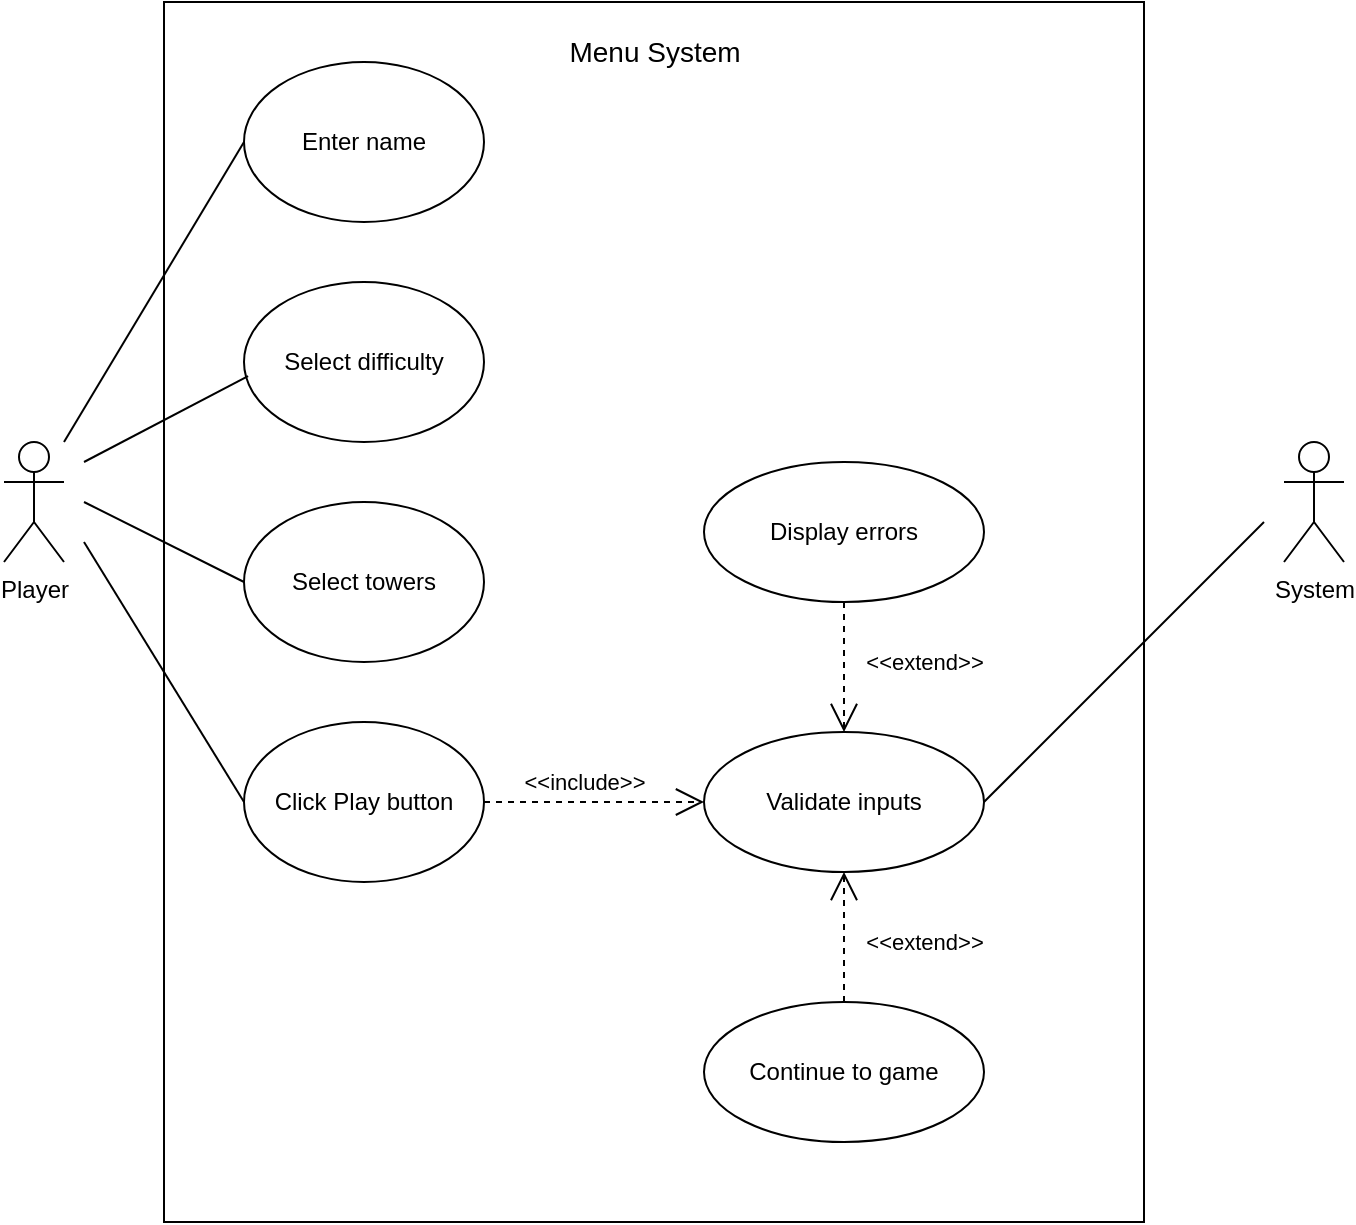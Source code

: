<mxfile version="24.4.6" type="device" pages="4">
  <diagram name="MenuWindow" id="Nj7_oMIQiQCQPewl4Rq0">
    <mxGraphModel dx="1098" dy="828" grid="1" gridSize="10" guides="1" tooltips="1" connect="1" arrows="1" fold="1" page="1" pageScale="1" pageWidth="850" pageHeight="1100" math="0" shadow="0">
      <root>
        <mxCell id="0" />
        <mxCell id="1" parent="0" />
        <mxCell id="xiGU14xy3D7MtQLk_Ugo-1" value="Player" style="shape=umlActor;verticalLabelPosition=bottom;verticalAlign=top;html=1;outlineConnect=0;" parent="1" vertex="1">
          <mxGeometry x="30" y="310" width="30" height="60" as="geometry" />
        </mxCell>
        <mxCell id="xiGU14xy3D7MtQLk_Ugo-2" value="" style="rounded=0;whiteSpace=wrap;html=1;" parent="1" vertex="1">
          <mxGeometry x="110" y="90" width="490" height="610" as="geometry" />
        </mxCell>
        <mxCell id="xiGU14xy3D7MtQLk_Ugo-4" value="Enter name" style="ellipse;whiteSpace=wrap;html=1;" parent="1" vertex="1">
          <mxGeometry x="150" y="120" width="120" height="80" as="geometry" />
        </mxCell>
        <mxCell id="xiGU14xy3D7MtQLk_Ugo-5" value="Select difficulty" style="ellipse;whiteSpace=wrap;html=1;" parent="1" vertex="1">
          <mxGeometry x="150" y="230" width="120" height="80" as="geometry" />
        </mxCell>
        <mxCell id="xiGU14xy3D7MtQLk_Ugo-6" value="Select towers" style="ellipse;whiteSpace=wrap;html=1;" parent="1" vertex="1">
          <mxGeometry x="150" y="340" width="120" height="80" as="geometry" />
        </mxCell>
        <mxCell id="xiGU14xy3D7MtQLk_Ugo-7" value="Click Play button" style="ellipse;whiteSpace=wrap;html=1;" parent="1" vertex="1">
          <mxGeometry x="150" y="450" width="120" height="80" as="geometry" />
        </mxCell>
        <mxCell id="xiGU14xy3D7MtQLk_Ugo-10" value="" style="endArrow=none;html=1;rounded=0;entryX=0;entryY=0.5;entryDx=0;entryDy=0;" parent="1" target="xiGU14xy3D7MtQLk_Ugo-4" edge="1">
          <mxGeometry width="50" height="50" relative="1" as="geometry">
            <mxPoint x="60" y="310" as="sourcePoint" />
            <mxPoint x="-20" y="210" as="targetPoint" />
          </mxGeometry>
        </mxCell>
        <mxCell id="xiGU14xy3D7MtQLk_Ugo-11" value="" style="endArrow=none;html=1;rounded=0;entryX=0.017;entryY=0.588;entryDx=0;entryDy=0;entryPerimeter=0;" parent="1" target="xiGU14xy3D7MtQLk_Ugo-5" edge="1">
          <mxGeometry width="50" height="50" relative="1" as="geometry">
            <mxPoint x="70" y="320" as="sourcePoint" />
            <mxPoint x="310" y="340" as="targetPoint" />
          </mxGeometry>
        </mxCell>
        <mxCell id="xiGU14xy3D7MtQLk_Ugo-12" value="" style="endArrow=none;html=1;rounded=0;entryX=0;entryY=0.5;entryDx=0;entryDy=0;" parent="1" target="xiGU14xy3D7MtQLk_Ugo-6" edge="1">
          <mxGeometry width="50" height="50" relative="1" as="geometry">
            <mxPoint x="70" y="340" as="sourcePoint" />
            <mxPoint x="70" y="440" as="targetPoint" />
          </mxGeometry>
        </mxCell>
        <mxCell id="xiGU14xy3D7MtQLk_Ugo-13" value="" style="endArrow=none;html=1;rounded=0;entryX=0;entryY=0.5;entryDx=0;entryDy=0;" parent="1" target="xiGU14xy3D7MtQLk_Ugo-7" edge="1">
          <mxGeometry width="50" height="50" relative="1" as="geometry">
            <mxPoint x="70" y="360" as="sourcePoint" />
            <mxPoint x="80" y="440" as="targetPoint" />
          </mxGeometry>
        </mxCell>
        <mxCell id="IcL6Sg8LQaW8cUDSeRpv-1" value="Validate inputs" style="ellipse;whiteSpace=wrap;html=1;" vertex="1" parent="1">
          <mxGeometry x="380" y="455" width="140" height="70" as="geometry" />
        </mxCell>
        <mxCell id="IcL6Sg8LQaW8cUDSeRpv-2" value="System" style="shape=umlActor;verticalLabelPosition=bottom;verticalAlign=top;html=1;" vertex="1" parent="1">
          <mxGeometry x="670" y="310" width="30" height="60" as="geometry" />
        </mxCell>
        <mxCell id="IcL6Sg8LQaW8cUDSeRpv-3" value="Display errors" style="ellipse;whiteSpace=wrap;html=1;" vertex="1" parent="1">
          <mxGeometry x="380" y="320" width="140" height="70" as="geometry" />
        </mxCell>
        <mxCell id="IcL6Sg8LQaW8cUDSeRpv-4" value="Continue to game" style="ellipse;whiteSpace=wrap;html=1;" vertex="1" parent="1">
          <mxGeometry x="380" y="590" width="140" height="70" as="geometry" />
        </mxCell>
        <mxCell id="IcL6Sg8LQaW8cUDSeRpv-9" value="&amp;lt;&amp;lt;include&amp;gt;&amp;gt;" style="endArrow=open;endSize=12;dashed=1;html=1;rounded=0;entryX=0;entryY=0.5;entryDx=0;entryDy=0;exitX=1;exitY=0.5;exitDx=0;exitDy=0;" edge="1" parent="1" source="xiGU14xy3D7MtQLk_Ugo-7" target="IcL6Sg8LQaW8cUDSeRpv-1">
          <mxGeometry x="-0.091" y="10" width="160" relative="1" as="geometry">
            <mxPoint x="340" y="580" as="sourcePoint" />
            <mxPoint x="230" y="580" as="targetPoint" />
            <mxPoint as="offset" />
          </mxGeometry>
        </mxCell>
        <mxCell id="IcL6Sg8LQaW8cUDSeRpv-10" value="&amp;lt;&amp;lt;extend&amp;gt;&amp;gt;" style="endArrow=open;endSize=12;dashed=1;html=1;rounded=0;entryX=0.5;entryY=0;entryDx=0;entryDy=0;exitX=0.5;exitY=1;exitDx=0;exitDy=0;" edge="1" parent="1" source="IcL6Sg8LQaW8cUDSeRpv-3" target="IcL6Sg8LQaW8cUDSeRpv-1">
          <mxGeometry x="-0.077" y="40" width="160" relative="1" as="geometry">
            <mxPoint x="320" y="430" as="sourcePoint" />
            <mxPoint x="480" y="430" as="targetPoint" />
            <mxPoint as="offset" />
          </mxGeometry>
        </mxCell>
        <mxCell id="IcL6Sg8LQaW8cUDSeRpv-11" value="&amp;lt;&amp;lt;extend&amp;gt;&amp;gt;" style="endArrow=open;endSize=12;dashed=1;html=1;rounded=0;exitX=0.5;exitY=0;exitDx=0;exitDy=0;entryX=0.5;entryY=1;entryDx=0;entryDy=0;" edge="1" parent="1" source="IcL6Sg8LQaW8cUDSeRpv-4" target="IcL6Sg8LQaW8cUDSeRpv-1">
          <mxGeometry x="-0.077" y="-40" width="160" relative="1" as="geometry">
            <mxPoint x="200" y="590" as="sourcePoint" />
            <mxPoint x="360" y="590" as="targetPoint" />
            <mxPoint as="offset" />
          </mxGeometry>
        </mxCell>
        <mxCell id="IcL6Sg8LQaW8cUDSeRpv-12" value="" style="endArrow=none;html=1;rounded=0;exitX=1;exitY=0.5;exitDx=0;exitDy=0;" edge="1" parent="1" source="IcL6Sg8LQaW8cUDSeRpv-1">
          <mxGeometry width="50" height="50" relative="1" as="geometry">
            <mxPoint x="470" y="430" as="sourcePoint" />
            <mxPoint x="660" y="350" as="targetPoint" />
          </mxGeometry>
        </mxCell>
        <mxCell id="IcL6Sg8LQaW8cUDSeRpv-13" value="&lt;font style=&quot;font-size: 14px;&quot;&gt;Menu System&lt;/font&gt;" style="text;html=1;align=center;verticalAlign=middle;whiteSpace=wrap;rounded=0;" vertex="1" parent="1">
          <mxGeometry x="287.5" y="100" width="135" height="30" as="geometry" />
        </mxCell>
      </root>
    </mxGraphModel>
  </diagram>
  <diagram id="DbWgk0IVMa8taTwfpjvC" name="MainWindow">
    <mxGraphModel dx="1098" dy="828" grid="1" gridSize="10" guides="1" tooltips="1" connect="1" arrows="1" fold="1" page="1" pageScale="1" pageWidth="850" pageHeight="1100" math="0" shadow="0">
      <root>
        <mxCell id="0" />
        <mxCell id="1" parent="0" />
        <mxCell id="9QS6KUr-pPj36W7ob2Sj-1" value="Player" style="shape=umlActor;verticalLabelPosition=bottom;verticalAlign=top;html=1;outlineConnect=0;" vertex="1" parent="1">
          <mxGeometry x="50" y="400" width="30" height="60" as="geometry" />
        </mxCell>
        <mxCell id="9QS6KUr-pPj36W7ob2Sj-5" value="" style="rounded=0;whiteSpace=wrap;html=1;" vertex="1" parent="1">
          <mxGeometry x="160" y="140" width="490" height="750" as="geometry" />
        </mxCell>
        <mxCell id="9QS6KUr-pPj36W7ob2Sj-6" value="Enter shop" style="ellipse;whiteSpace=wrap;html=1;" vertex="1" parent="1">
          <mxGeometry x="190" y="180" width="140" height="70" as="geometry" />
        </mxCell>
        <mxCell id="9QS6KUr-pPj36W7ob2Sj-7" value="Enter inventory" style="ellipse;whiteSpace=wrap;html=1;" vertex="1" parent="1">
          <mxGeometry x="190" y="300" width="140" height="70" as="geometry" />
        </mxCell>
        <mxCell id="9QS6KUr-pPj36W7ob2Sj-8" value="Select round difficulty" style="ellipse;whiteSpace=wrap;html=1;" vertex="1" parent="1">
          <mxGeometry x="190" y="430" width="140" height="70" as="geometry" />
        </mxCell>
        <mxCell id="9QS6KUr-pPj36W7ob2Sj-9" value="Display upcoming carts for round" style="ellipse;whiteSpace=wrap;html=1;" vertex="1" parent="1">
          <mxGeometry x="430" y="430" width="140" height="70" as="geometry" />
        </mxCell>
        <mxCell id="9QS6KUr-pPj36W7ob2Sj-10" value="Play round" style="ellipse;whiteSpace=wrap;html=1;" vertex="1" parent="1">
          <mxGeometry x="190" y="560" width="140" height="70" as="geometry" />
        </mxCell>
        <mxCell id="Yz0GgjMrHr9SGkZiU-dQ-1" value="&amp;lt;&amp;lt;include&amp;gt;&amp;gt;" style="endArrow=open;endSize=12;dashed=1;html=1;rounded=0;exitX=1;exitY=0.5;exitDx=0;exitDy=0;entryX=0;entryY=0.5;entryDx=0;entryDy=0;" edge="1" parent="1" source="9QS6KUr-pPj36W7ob2Sj-8" target="9QS6KUr-pPj36W7ob2Sj-9">
          <mxGeometry y="15" width="160" relative="1" as="geometry">
            <mxPoint x="340" y="530" as="sourcePoint" />
            <mxPoint x="500" y="530" as="targetPoint" />
            <mxPoint as="offset" />
          </mxGeometry>
        </mxCell>
        <mxCell id="Yz0GgjMrHr9SGkZiU-dQ-2" value="Calculate carts filled" style="ellipse;whiteSpace=wrap;html=1;" vertex="1" parent="1">
          <mxGeometry x="425" y="640" width="140" height="70" as="geometry" />
        </mxCell>
        <mxCell id="Yz0GgjMrHr9SGkZiU-dQ-3" value="Execute round completed tasks" style="ellipse;whiteSpace=wrap;html=1;" vertex="1" parent="1">
          <mxGeometry x="425" y="520" width="140" height="70" as="geometry" />
        </mxCell>
        <mxCell id="Yz0GgjMrHr9SGkZiU-dQ-4" value="Go to game over screen" style="ellipse;whiteSpace=wrap;html=1;" vertex="1" parent="1">
          <mxGeometry x="425" y="760" width="140" height="70" as="geometry" />
        </mxCell>
        <mxCell id="Yz0GgjMrHr9SGkZiU-dQ-5" value="System" style="shape=umlActor;verticalLabelPosition=bottom;verticalAlign=top;html=1;" vertex="1" parent="1">
          <mxGeometry x="720" y="410" width="30" height="60" as="geometry" />
        </mxCell>
        <mxCell id="Yz0GgjMrHr9SGkZiU-dQ-6" value="" style="endArrow=none;html=1;rounded=0;entryX=-0.007;entryY=0.614;entryDx=0;entryDy=0;entryPerimeter=0;" edge="1" parent="1" target="9QS6KUr-pPj36W7ob2Sj-6">
          <mxGeometry width="50" height="50" relative="1" as="geometry">
            <mxPoint x="90" y="410" as="sourcePoint" />
            <mxPoint x="450" y="500" as="targetPoint" />
          </mxGeometry>
        </mxCell>
        <mxCell id="Yz0GgjMrHr9SGkZiU-dQ-8" value="" style="endArrow=none;html=1;rounded=0;entryX=0;entryY=0.5;entryDx=0;entryDy=0;" edge="1" parent="1" target="9QS6KUr-pPj36W7ob2Sj-7">
          <mxGeometry width="50" height="50" relative="1" as="geometry">
            <mxPoint x="100" y="420" as="sourcePoint" />
            <mxPoint x="199" y="233" as="targetPoint" />
          </mxGeometry>
        </mxCell>
        <mxCell id="Yz0GgjMrHr9SGkZiU-dQ-9" value="" style="endArrow=none;html=1;rounded=0;entryX=0;entryY=0.5;entryDx=0;entryDy=0;" edge="1" parent="1" target="9QS6KUr-pPj36W7ob2Sj-8">
          <mxGeometry width="50" height="50" relative="1" as="geometry">
            <mxPoint x="110" y="430" as="sourcePoint" />
            <mxPoint x="200" y="345" as="targetPoint" />
          </mxGeometry>
        </mxCell>
        <mxCell id="Yz0GgjMrHr9SGkZiU-dQ-10" value="" style="endArrow=none;html=1;rounded=0;entryX=0;entryY=0.5;entryDx=0;entryDy=0;" edge="1" parent="1" target="9QS6KUr-pPj36W7ob2Sj-10">
          <mxGeometry width="50" height="50" relative="1" as="geometry">
            <mxPoint x="100" y="450" as="sourcePoint" />
            <mxPoint x="200" y="475" as="targetPoint" />
          </mxGeometry>
        </mxCell>
        <mxCell id="Yz0GgjMrHr9SGkZiU-dQ-11" value="&amp;lt;&amp;lt;include&amp;gt;&amp;gt;" style="endArrow=open;endSize=12;dashed=1;html=1;rounded=0;exitX=1;exitY=1;exitDx=0;exitDy=0;entryX=0;entryY=0.5;entryDx=0;entryDy=0;" edge="1" parent="1" source="9QS6KUr-pPj36W7ob2Sj-10" target="Yz0GgjMrHr9SGkZiU-dQ-2">
          <mxGeometry y="15" width="160" relative="1" as="geometry">
            <mxPoint x="310" y="670" as="sourcePoint" />
            <mxPoint x="410" y="670" as="targetPoint" />
            <mxPoint as="offset" />
          </mxGeometry>
        </mxCell>
        <mxCell id="Yz0GgjMrHr9SGkZiU-dQ-12" value="&amp;lt;&amp;lt;extend&amp;gt;&amp;gt;" style="endArrow=open;endSize=12;dashed=1;html=1;rounded=0;exitX=0.5;exitY=1;exitDx=0;exitDy=0;entryX=0.5;entryY=0;entryDx=0;entryDy=0;" edge="1" parent="1" source="Yz0GgjMrHr9SGkZiU-dQ-3" target="Yz0GgjMrHr9SGkZiU-dQ-2">
          <mxGeometry x="-0.2" y="35" width="160" relative="1" as="geometry">
            <mxPoint x="290" y="670" as="sourcePoint" />
            <mxPoint x="406" y="725" as="targetPoint" />
            <mxPoint as="offset" />
          </mxGeometry>
        </mxCell>
        <mxCell id="8M20fZQwnb0YXf5-2xTm-1" value="&amp;lt;&amp;lt;extend&amp;gt;&amp;gt;" style="endArrow=open;endSize=12;dashed=1;html=1;rounded=0;exitX=0.5;exitY=0;exitDx=0;exitDy=0;entryX=0.5;entryY=1;entryDx=0;entryDy=0;" edge="1" parent="1" source="Yz0GgjMrHr9SGkZiU-dQ-4" target="Yz0GgjMrHr9SGkZiU-dQ-2">
          <mxGeometry x="-0.2" y="-35" width="160" relative="1" as="geometry">
            <mxPoint x="560" y="710" as="sourcePoint" />
            <mxPoint x="560" y="760" as="targetPoint" />
            <mxPoint as="offset" />
          </mxGeometry>
        </mxCell>
        <mxCell id="8M20fZQwnb0YXf5-2xTm-2" value="" style="endArrow=none;html=1;rounded=0;entryX=1;entryY=0.5;entryDx=0;entryDy=0;" edge="1" parent="1" target="9QS6KUr-pPj36W7ob2Sj-6">
          <mxGeometry width="50" height="50" relative="1" as="geometry">
            <mxPoint x="710" y="410" as="sourcePoint" />
            <mxPoint x="809" y="250" as="targetPoint" />
          </mxGeometry>
        </mxCell>
        <mxCell id="8M20fZQwnb0YXf5-2xTm-3" value="" style="endArrow=none;html=1;rounded=0;entryX=1;entryY=0.5;entryDx=0;entryDy=0;" edge="1" parent="1" target="9QS6KUr-pPj36W7ob2Sj-7">
          <mxGeometry width="50" height="50" relative="1" as="geometry">
            <mxPoint x="700" y="430" as="sourcePoint" />
            <mxPoint x="340" y="225" as="targetPoint" />
          </mxGeometry>
        </mxCell>
        <mxCell id="8M20fZQwnb0YXf5-2xTm-4" value="" style="endArrow=none;html=1;rounded=0;entryX=1;entryY=0.5;entryDx=0;entryDy=0;" edge="1" parent="1" target="9QS6KUr-pPj36W7ob2Sj-9">
          <mxGeometry width="50" height="50" relative="1" as="geometry">
            <mxPoint x="700" y="440" as="sourcePoint" />
            <mxPoint x="340" y="345" as="targetPoint" />
          </mxGeometry>
        </mxCell>
        <mxCell id="8M20fZQwnb0YXf5-2xTm-5" value="" style="endArrow=none;html=1;rounded=0;entryX=1;entryY=0.5;entryDx=0;entryDy=0;" edge="1" parent="1" target="Yz0GgjMrHr9SGkZiU-dQ-3">
          <mxGeometry width="50" height="50" relative="1" as="geometry">
            <mxPoint x="700" y="450" as="sourcePoint" />
            <mxPoint x="580" y="475" as="targetPoint" />
          </mxGeometry>
        </mxCell>
        <mxCell id="8M20fZQwnb0YXf5-2xTm-6" value="" style="endArrow=none;html=1;rounded=0;entryX=1;entryY=0.5;entryDx=0;entryDy=0;" edge="1" parent="1" target="Yz0GgjMrHr9SGkZiU-dQ-2">
          <mxGeometry width="50" height="50" relative="1" as="geometry">
            <mxPoint x="700" y="460" as="sourcePoint" />
            <mxPoint x="575" y="565" as="targetPoint" />
          </mxGeometry>
        </mxCell>
        <mxCell id="8M20fZQwnb0YXf5-2xTm-7" value="" style="endArrow=none;html=1;rounded=0;entryX=1;entryY=0.5;entryDx=0;entryDy=0;" edge="1" parent="1" target="Yz0GgjMrHr9SGkZiU-dQ-4">
          <mxGeometry width="50" height="50" relative="1" as="geometry">
            <mxPoint x="710" y="460" as="sourcePoint" />
            <mxPoint x="575" y="685" as="targetPoint" />
          </mxGeometry>
        </mxCell>
        <mxCell id="8M20fZQwnb0YXf5-2xTm-8" value="&lt;font style=&quot;font-size: 14px;&quot;&gt;Main Game System&lt;/font&gt;" style="text;html=1;align=center;verticalAlign=middle;whiteSpace=wrap;rounded=0;" vertex="1" parent="1">
          <mxGeometry x="332.5" y="150" width="145" height="30" as="geometry" />
        </mxCell>
      </root>
    </mxGraphModel>
  </diagram>
  <diagram id="6xbf3W11IvJxsqrYbjn6" name="RoundCompleted">
    <mxGraphModel dx="1098" dy="828" grid="1" gridSize="10" guides="1" tooltips="1" connect="1" arrows="1" fold="1" page="1" pageScale="1" pageWidth="850" pageHeight="1100" math="0" shadow="0">
      <root>
        <mxCell id="0" />
        <mxCell id="1" parent="0" />
        <mxCell id="ZJvL7MPlRIkaYpqP6Iyt-1" value="" style="rounded=0;whiteSpace=wrap;html=1;" vertex="1" parent="1">
          <mxGeometry x="160" y="40" width="530" height="750" as="geometry" />
        </mxCell>
        <mxCell id="79MBKK2f1N_D4UCZcT_p-1" value="&lt;font style=&quot;font-size: 14px;&quot;&gt;Round Completed System&lt;/font&gt;" style="text;html=1;align=center;verticalAlign=middle;whiteSpace=wrap;rounded=0;" vertex="1" parent="1">
          <mxGeometry x="341" y="60" width="167.5" height="30" as="geometry" />
        </mxCell>
        <mxCell id="79MBKK2f1N_D4UCZcT_p-2" value="System" style="shape=umlActor;verticalLabelPosition=bottom;verticalAlign=top;html=1;outlineConnect=0;" vertex="1" parent="1">
          <mxGeometry x="740" y="350" width="30" height="60" as="geometry" />
        </mxCell>
        <mxCell id="79MBKK2f1N_D4UCZcT_p-3" value="Update money and current round" style="ellipse;whiteSpace=wrap;html=1;" vertex="1" parent="1">
          <mxGeometry x="400" y="450" width="140" height="70" as="geometry" />
        </mxCell>
        <mxCell id="79MBKK2f1N_D4UCZcT_p-4" value="Show game completed screen" style="ellipse;whiteSpace=wrap;html=1;" vertex="1" parent="1">
          <mxGeometry x="400" y="660" width="140" height="70" as="geometry" />
        </mxCell>
        <mxCell id="79MBKK2f1N_D4UCZcT_p-5" value="Try for random event" style="ellipse;whiteSpace=wrap;html=1;" vertex="1" parent="1">
          <mxGeometry x="400" y="190" width="140" height="70" as="geometry" />
        </mxCell>
        <mxCell id="79MBKK2f1N_D4UCZcT_p-6" value="Improve or worsen tower stats&amp;nbsp;" style="ellipse;whiteSpace=wrap;html=1;" vertex="1" parent="1">
          <mxGeometry x="170" y="140" width="160" height="70" as="geometry" />
        </mxCell>
        <mxCell id="79MBKK2f1N_D4UCZcT_p-7" value="Break tower" style="ellipse;whiteSpace=wrap;html=1;" vertex="1" parent="1">
          <mxGeometry x="180" y="290" width="140" height="70" as="geometry" />
        </mxCell>
        <mxCell id="79MBKK2f1N_D4UCZcT_p-8" value="Reset shop towers and items" style="ellipse;whiteSpace=wrap;html=1;" vertex="1" parent="1">
          <mxGeometry x="400" y="560" width="140" height="70" as="geometry" />
        </mxCell>
        <mxCell id="79MBKK2f1N_D4UCZcT_p-9" value="Display round success and random events" style="ellipse;whiteSpace=wrap;html=1;" vertex="1" parent="1">
          <mxGeometry x="400" y="320" width="140" height="70" as="geometry" />
        </mxCell>
        <mxCell id="79MBKK2f1N_D4UCZcT_p-10" value="" style="endArrow=none;html=1;rounded=0;entryX=1;entryY=0.5;entryDx=0;entryDy=0;" edge="1" parent="1" target="79MBKK2f1N_D4UCZcT_p-5">
          <mxGeometry width="50" height="50" relative="1" as="geometry">
            <mxPoint x="730" y="370" as="sourcePoint" />
            <mxPoint x="450" y="390" as="targetPoint" />
          </mxGeometry>
        </mxCell>
        <mxCell id="79MBKK2f1N_D4UCZcT_p-11" value="" style="endArrow=none;html=1;rounded=0;entryX=1;entryY=0.5;entryDx=0;entryDy=0;" edge="1" parent="1" target="79MBKK2f1N_D4UCZcT_p-9">
          <mxGeometry width="50" height="50" relative="1" as="geometry">
            <mxPoint x="720" y="380" as="sourcePoint" />
            <mxPoint x="550" y="235" as="targetPoint" />
          </mxGeometry>
        </mxCell>
        <mxCell id="79MBKK2f1N_D4UCZcT_p-12" value="" style="endArrow=none;html=1;rounded=0;entryX=1;entryY=0.5;entryDx=0;entryDy=0;" edge="1" parent="1" target="79MBKK2f1N_D4UCZcT_p-3">
          <mxGeometry width="50" height="50" relative="1" as="geometry">
            <mxPoint x="720" y="390" as="sourcePoint" />
            <mxPoint x="550" y="365" as="targetPoint" />
          </mxGeometry>
        </mxCell>
        <mxCell id="79MBKK2f1N_D4UCZcT_p-13" value="" style="endArrow=none;html=1;rounded=0;entryX=1;entryY=0.5;entryDx=0;entryDy=0;" edge="1" parent="1" target="79MBKK2f1N_D4UCZcT_p-8">
          <mxGeometry width="50" height="50" relative="1" as="geometry">
            <mxPoint x="720" y="410" as="sourcePoint" />
            <mxPoint x="550" y="495" as="targetPoint" />
          </mxGeometry>
        </mxCell>
        <mxCell id="79MBKK2f1N_D4UCZcT_p-14" value="" style="endArrow=none;html=1;rounded=0;entryX=1;entryY=0.5;entryDx=0;entryDy=0;" edge="1" parent="1" target="79MBKK2f1N_D4UCZcT_p-4">
          <mxGeometry width="50" height="50" relative="1" as="geometry">
            <mxPoint x="730" y="420" as="sourcePoint" />
            <mxPoint x="550" y="605" as="targetPoint" />
          </mxGeometry>
        </mxCell>
        <mxCell id="79MBKK2f1N_D4UCZcT_p-15" value="&amp;lt;&amp;lt;extend&amp;gt;&amp;gt;" style="endArrow=open;endSize=12;dashed=1;html=1;rounded=0;exitX=1;exitY=0.5;exitDx=0;exitDy=0;entryX=0;entryY=0.5;entryDx=0;entryDy=0;" edge="1" parent="1" source="79MBKK2f1N_D4UCZcT_p-6" target="79MBKK2f1N_D4UCZcT_p-5">
          <mxGeometry x="0.013" y="25" width="160" relative="1" as="geometry">
            <mxPoint x="340" y="420" as="sourcePoint" />
            <mxPoint x="500" y="420" as="targetPoint" />
            <mxPoint as="offset" />
          </mxGeometry>
        </mxCell>
        <mxCell id="79MBKK2f1N_D4UCZcT_p-16" value="&amp;lt;&amp;lt;extend&amp;gt;&amp;gt;" style="endArrow=open;endSize=12;dashed=1;html=1;rounded=0;exitX=1;exitY=0.5;exitDx=0;exitDy=0;" edge="1" parent="1" source="79MBKK2f1N_D4UCZcT_p-7">
          <mxGeometry x="-0.266" y="19" width="160" relative="1" as="geometry">
            <mxPoint x="360" y="175" as="sourcePoint" />
            <mxPoint x="410" y="240" as="targetPoint" />
            <mxPoint as="offset" />
          </mxGeometry>
        </mxCell>
      </root>
    </mxGraphModel>
  </diagram>
  <diagram id="GPMZzDhKq_cjwf5-Hh8r" name="ShopWindow">
    <mxGraphModel dx="1098" dy="828" grid="1" gridSize="10" guides="1" tooltips="1" connect="1" arrows="1" fold="1" page="1" pageScale="1" pageWidth="850" pageHeight="1100" math="0" shadow="0">
      <root>
        <mxCell id="0" />
        <mxCell id="1" parent="0" />
        <mxCell id="5IUuX4Y_WOJshBpv6SYQ-1" value="" style="rounded=0;whiteSpace=wrap;html=1;" vertex="1" parent="1">
          <mxGeometry x="190" y="70" width="470" height="690" as="geometry" />
        </mxCell>
        <mxCell id="5IUuX4Y_WOJshBpv6SYQ-2" value="&lt;font style=&quot;font-size: 14px;&quot;&gt;Shop System&lt;/font&gt;" style="text;html=1;align=center;verticalAlign=middle;whiteSpace=wrap;rounded=0;" vertex="1" parent="1">
          <mxGeometry x="353" y="80" width="145" height="30" as="geometry" />
        </mxCell>
        <mxCell id="5IUuX4Y_WOJshBpv6SYQ-3" value="Player" style="shape=umlActor;verticalLabelPosition=bottom;verticalAlign=top;html=1;" vertex="1" parent="1">
          <mxGeometry x="110" y="370" width="30" height="60" as="geometry" />
        </mxCell>
        <mxCell id="5IUuX4Y_WOJshBpv6SYQ-4" value="System" style="shape=umlActor;verticalLabelPosition=bottom;verticalAlign=top;html=1;" vertex="1" parent="1">
          <mxGeometry x="730" y="370" width="30" height="60" as="geometry" />
        </mxCell>
        <mxCell id="5IUuX4Y_WOJshBpv6SYQ-5" value="Return to main screen" style="ellipse;whiteSpace=wrap;html=1;" vertex="1" parent="1">
          <mxGeometry x="260" y="180" width="140" height="70" as="geometry" />
        </mxCell>
        <mxCell id="5IUuX4Y_WOJshBpv6SYQ-6" value="Sell towers and upgrades" style="ellipse;whiteSpace=wrap;html=1;" vertex="1" parent="1">
          <mxGeometry x="260" y="280" width="140" height="70" as="geometry" />
        </mxCell>
        <mxCell id="5IUuX4Y_WOJshBpv6SYQ-7" value="Purchase towers" style="ellipse;whiteSpace=wrap;html=1;" vertex="1" parent="1">
          <mxGeometry x="260" y="490" width="140" height="70" as="geometry" />
        </mxCell>
        <mxCell id="5IUuX4Y_WOJshBpv6SYQ-8" value="Purchase upgrades" style="ellipse;whiteSpace=wrap;html=1;" vertex="1" parent="1">
          <mxGeometry x="260" y="380" width="140" height="70" as="geometry" />
        </mxCell>
        <mxCell id="5IUuX4Y_WOJshBpv6SYQ-9" value="Add tower to main tower list" style="ellipse;whiteSpace=wrap;html=1;" vertex="1" parent="1">
          <mxGeometry x="490" y="490" width="140" height="70" as="geometry" />
        </mxCell>
        <mxCell id="5IUuX4Y_WOJshBpv6SYQ-10" value="Add tower to reserve tower list" style="ellipse;whiteSpace=wrap;html=1;" vertex="1" parent="1">
          <mxGeometry x="490" y="620" width="140" height="70" as="geometry" />
        </mxCell>
        <mxCell id="5IUuX4Y_WOJshBpv6SYQ-11" value="" style="endArrow=none;html=1;rounded=0;entryX=0;entryY=0.5;entryDx=0;entryDy=0;" edge="1" parent="1" target="5IUuX4Y_WOJshBpv6SYQ-5">
          <mxGeometry width="50" height="50" relative="1" as="geometry">
            <mxPoint x="150" y="370" as="sourcePoint" />
            <mxPoint x="450" y="400" as="targetPoint" />
          </mxGeometry>
        </mxCell>
        <mxCell id="5IUuX4Y_WOJshBpv6SYQ-12" value="" style="endArrow=none;html=1;rounded=0;entryX=0;entryY=0.5;entryDx=0;entryDy=0;" edge="1" parent="1" target="5IUuX4Y_WOJshBpv6SYQ-6">
          <mxGeometry width="50" height="50" relative="1" as="geometry">
            <mxPoint x="160" y="380" as="sourcePoint" />
            <mxPoint x="270" y="225" as="targetPoint" />
          </mxGeometry>
        </mxCell>
        <mxCell id="5IUuX4Y_WOJshBpv6SYQ-13" value="" style="endArrow=none;html=1;rounded=0;entryX=0;entryY=0.5;entryDx=0;entryDy=0;" edge="1" parent="1" target="5IUuX4Y_WOJshBpv6SYQ-8">
          <mxGeometry width="50" height="50" relative="1" as="geometry">
            <mxPoint x="160" y="400" as="sourcePoint" />
            <mxPoint x="270" y="325" as="targetPoint" />
          </mxGeometry>
        </mxCell>
        <mxCell id="5IUuX4Y_WOJshBpv6SYQ-14" value="" style="endArrow=none;html=1;rounded=0;entryX=0;entryY=0.5;entryDx=0;entryDy=0;" edge="1" parent="1" target="5IUuX4Y_WOJshBpv6SYQ-7">
          <mxGeometry width="50" height="50" relative="1" as="geometry">
            <mxPoint x="160" y="420" as="sourcePoint" />
            <mxPoint x="270" y="425" as="targetPoint" />
          </mxGeometry>
        </mxCell>
        <mxCell id="5IUuX4Y_WOJshBpv6SYQ-15" value="" style="endArrow=none;html=1;rounded=0;exitX=1;exitY=0.5;exitDx=0;exitDy=0;" edge="1" parent="1" source="5IUuX4Y_WOJshBpv6SYQ-5">
          <mxGeometry width="50" height="50" relative="1" as="geometry">
            <mxPoint x="520" y="300" as="sourcePoint" />
            <mxPoint x="710" y="380" as="targetPoint" />
          </mxGeometry>
        </mxCell>
        <mxCell id="5IUuX4Y_WOJshBpv6SYQ-16" value="" style="endArrow=none;html=1;rounded=0;exitX=1;exitY=0.5;exitDx=0;exitDy=0;" edge="1" parent="1" source="5IUuX4Y_WOJshBpv6SYQ-6">
          <mxGeometry width="50" height="50" relative="1" as="geometry">
            <mxPoint x="410" y="225" as="sourcePoint" />
            <mxPoint x="710" y="390" as="targetPoint" />
          </mxGeometry>
        </mxCell>
        <mxCell id="5IUuX4Y_WOJshBpv6SYQ-17" value="" style="endArrow=none;html=1;rounded=0;exitX=1;exitY=0.5;exitDx=0;exitDy=0;" edge="1" parent="1" source="5IUuX4Y_WOJshBpv6SYQ-8">
          <mxGeometry width="50" height="50" relative="1" as="geometry">
            <mxPoint x="410" y="325" as="sourcePoint" />
            <mxPoint x="710" y="400" as="targetPoint" />
          </mxGeometry>
        </mxCell>
        <mxCell id="5IUuX4Y_WOJshBpv6SYQ-18" value="" style="endArrow=none;html=1;rounded=0;exitX=1;exitY=0;exitDx=0;exitDy=0;" edge="1" parent="1" source="5IUuX4Y_WOJshBpv6SYQ-7">
          <mxGeometry width="50" height="50" relative="1" as="geometry">
            <mxPoint x="410" y="425" as="sourcePoint" />
            <mxPoint x="710" y="410" as="targetPoint" />
          </mxGeometry>
        </mxCell>
        <mxCell id="5IUuX4Y_WOJshBpv6SYQ-19" value="" style="endArrow=none;html=1;rounded=0;exitX=1;exitY=0.5;exitDx=0;exitDy=0;" edge="1" parent="1" source="5IUuX4Y_WOJshBpv6SYQ-9">
          <mxGeometry width="50" height="50" relative="1" as="geometry">
            <mxPoint x="389" y="510" as="sourcePoint" />
            <mxPoint x="710" y="420" as="targetPoint" />
          </mxGeometry>
        </mxCell>
        <mxCell id="5IUuX4Y_WOJshBpv6SYQ-20" value="" style="endArrow=none;html=1;rounded=0;exitX=1;exitY=0.5;exitDx=0;exitDy=0;" edge="1" parent="1" source="5IUuX4Y_WOJshBpv6SYQ-10">
          <mxGeometry width="50" height="50" relative="1" as="geometry">
            <mxPoint x="630" y="545" as="sourcePoint" />
            <mxPoint x="720" y="430" as="targetPoint" />
          </mxGeometry>
        </mxCell>
        <mxCell id="5IUuX4Y_WOJshBpv6SYQ-21" value="&amp;lt;&amp;lt;extend&amp;gt;&amp;gt;" style="endArrow=open;endSize=12;dashed=1;html=1;rounded=0;entryX=1;entryY=0.5;entryDx=0;entryDy=0;exitX=0;exitY=0.5;exitDx=0;exitDy=0;" edge="1" parent="1" source="5IUuX4Y_WOJshBpv6SYQ-9" target="5IUuX4Y_WOJshBpv6SYQ-7">
          <mxGeometry x="-0.111" y="-15" width="160" relative="1" as="geometry">
            <mxPoint x="390" y="580" as="sourcePoint" />
            <mxPoint x="390" y="580" as="targetPoint" />
            <Array as="points" />
            <mxPoint as="offset" />
          </mxGeometry>
        </mxCell>
        <mxCell id="5IUuX4Y_WOJshBpv6SYQ-22" value="&amp;lt;&amp;lt;extend&amp;gt;&amp;gt;" style="endArrow=open;endSize=12;dashed=1;html=1;rounded=0;entryX=1;entryY=1;entryDx=0;entryDy=0;exitX=0;exitY=0.5;exitDx=0;exitDy=0;" edge="1" parent="1" source="5IUuX4Y_WOJshBpv6SYQ-10" target="5IUuX4Y_WOJshBpv6SYQ-7">
          <mxGeometry x="-0.111" y="-15" width="160" relative="1" as="geometry">
            <mxPoint x="500" y="535" as="sourcePoint" />
            <mxPoint x="410" y="535" as="targetPoint" />
            <Array as="points" />
            <mxPoint as="offset" />
          </mxGeometry>
        </mxCell>
      </root>
    </mxGraphModel>
  </diagram>
</mxfile>
